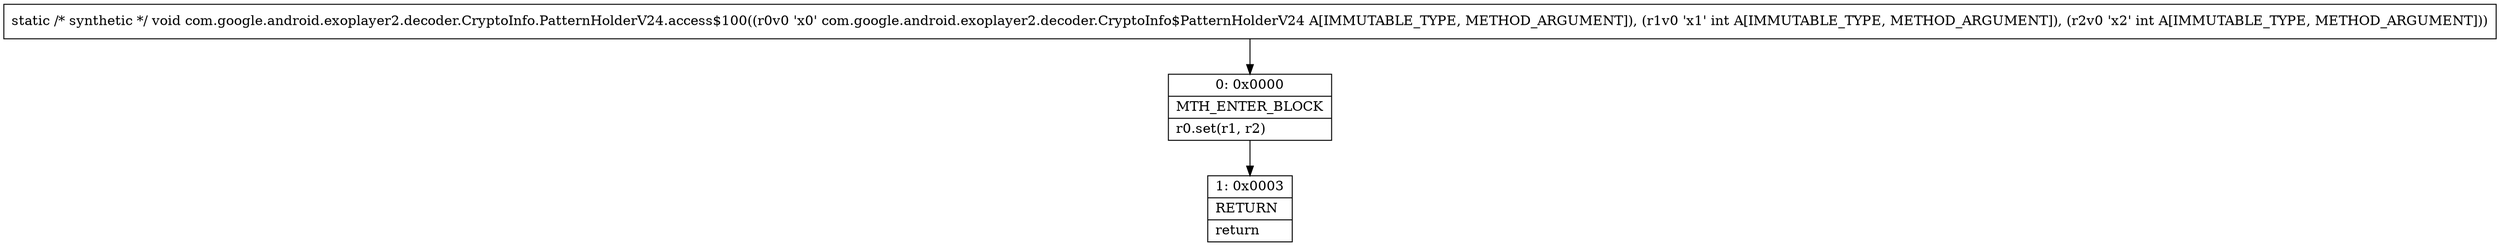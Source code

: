 digraph "CFG forcom.google.android.exoplayer2.decoder.CryptoInfo.PatternHolderV24.access$100(Lcom\/google\/android\/exoplayer2\/decoder\/CryptoInfo$PatternHolderV24;II)V" {
Node_0 [shape=record,label="{0\:\ 0x0000|MTH_ENTER_BLOCK\l|r0.set(r1, r2)\l}"];
Node_1 [shape=record,label="{1\:\ 0x0003|RETURN\l|return\l}"];
MethodNode[shape=record,label="{static \/* synthetic *\/ void com.google.android.exoplayer2.decoder.CryptoInfo.PatternHolderV24.access$100((r0v0 'x0' com.google.android.exoplayer2.decoder.CryptoInfo$PatternHolderV24 A[IMMUTABLE_TYPE, METHOD_ARGUMENT]), (r1v0 'x1' int A[IMMUTABLE_TYPE, METHOD_ARGUMENT]), (r2v0 'x2' int A[IMMUTABLE_TYPE, METHOD_ARGUMENT])) }"];
MethodNode -> Node_0;
Node_0 -> Node_1;
}

